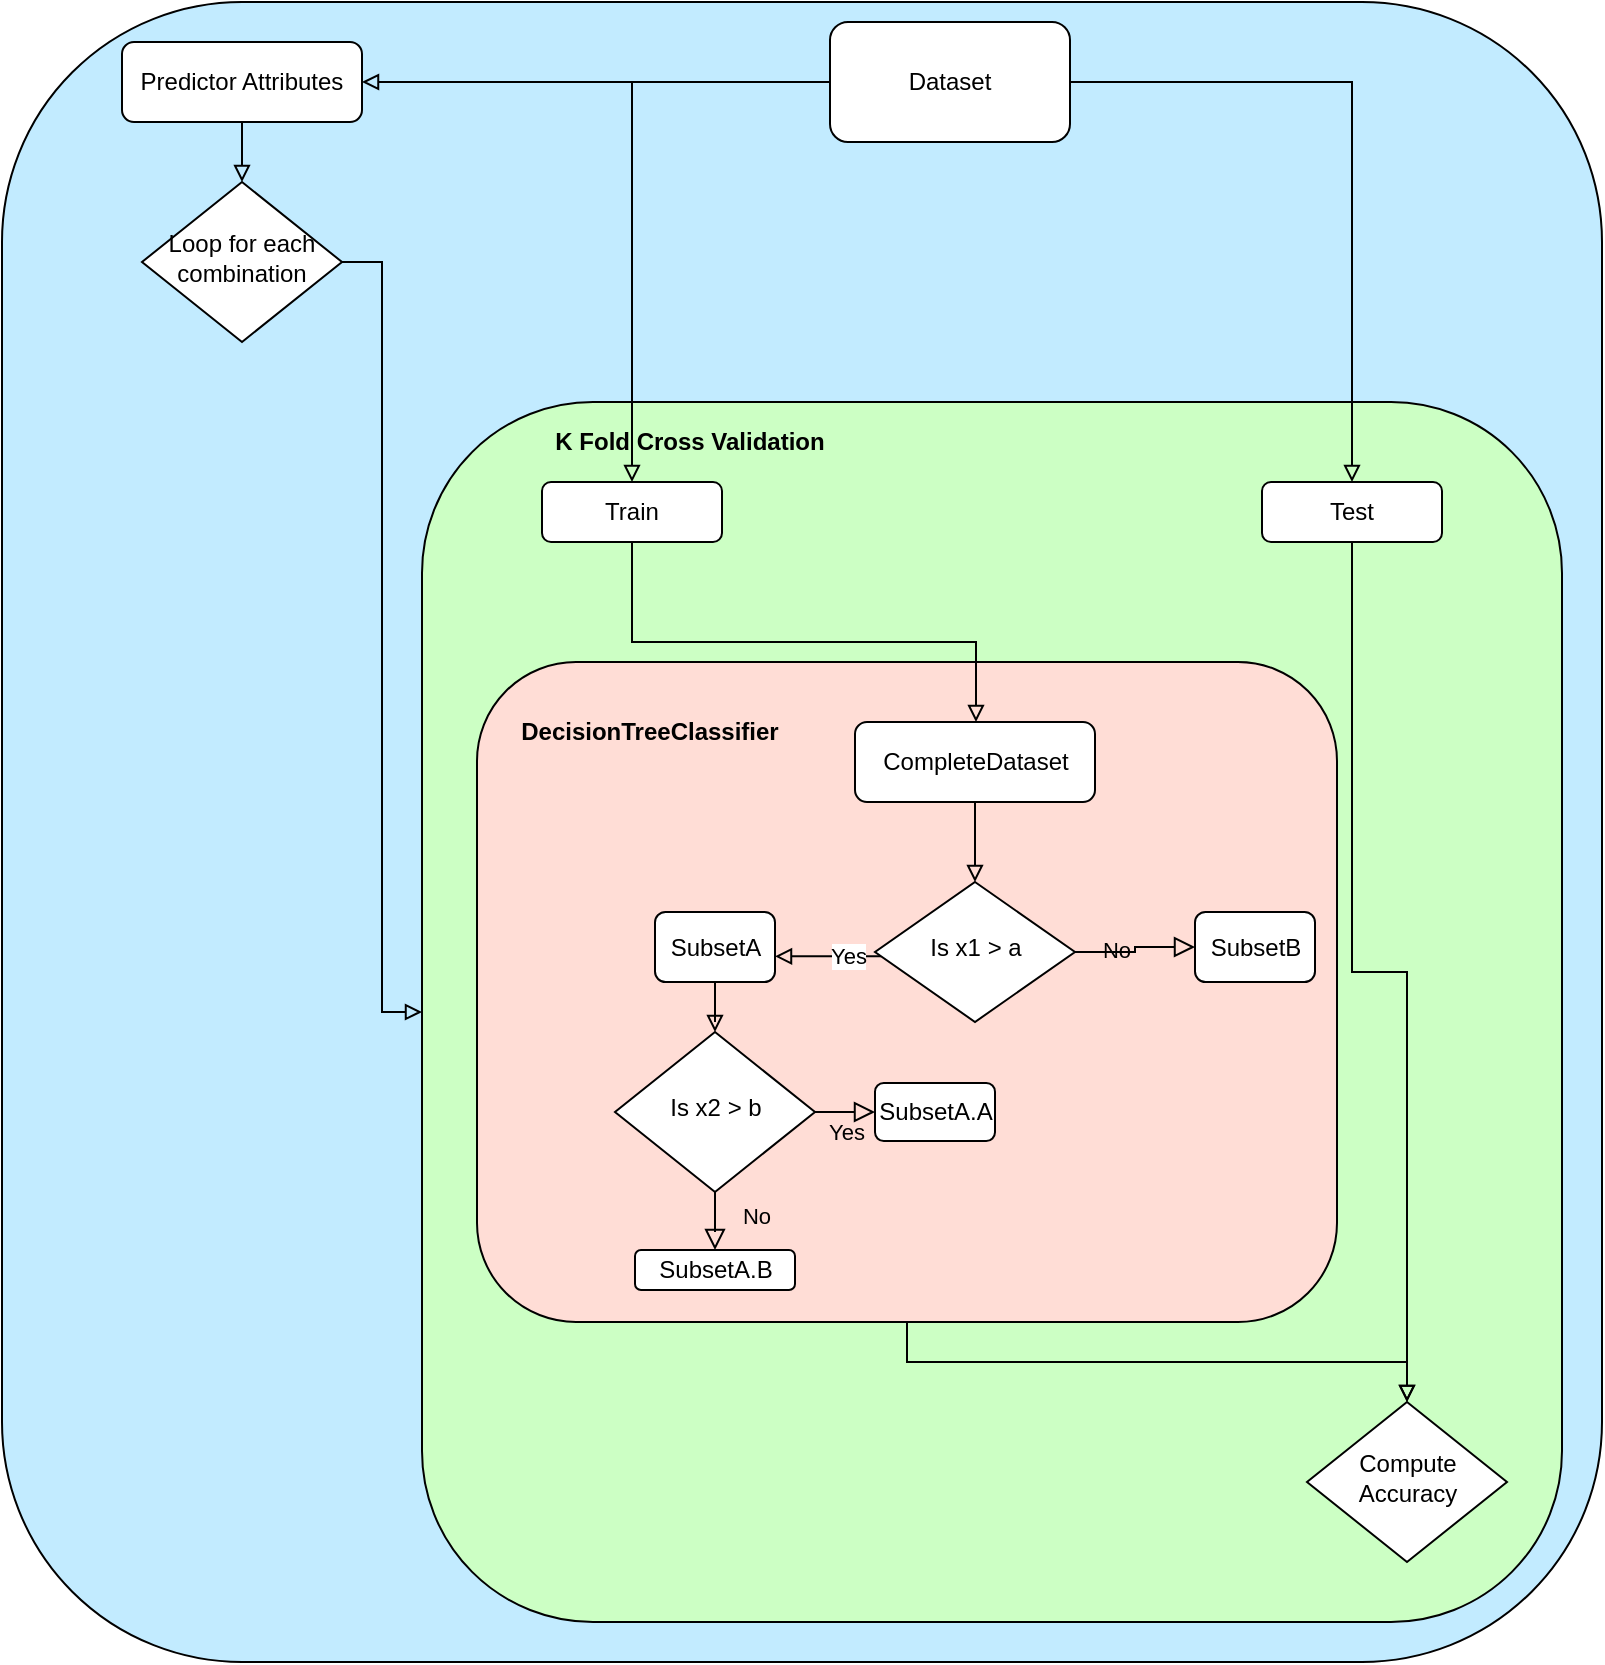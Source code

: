 <mxfile version="13.8.7" type="device"><diagram id="C5RBs43oDa-KdzZeNtuy" name="Page-1"><mxGraphModel dx="2749" dy="1016" grid="1" gridSize="10" guides="1" tooltips="1" connect="1" arrows="1" fold="1" page="1" pageScale="1" pageWidth="827" pageHeight="1169" math="0" shadow="0"><root><mxCell id="WIyWlLk6GJQsqaUBKTNV-0"/><mxCell id="WIyWlLk6GJQsqaUBKTNV-1" parent="WIyWlLk6GJQsqaUBKTNV-0"/><mxCell id="SxMegP-qaPXdinRGeoQH-42" value="" style="rounded=1;whiteSpace=wrap;html=1;fillColor=#C2EBFF;" vertex="1" parent="WIyWlLk6GJQsqaUBKTNV-1"><mxGeometry width="800" height="830" as="geometry"/></mxCell><mxCell id="SxMegP-qaPXdinRGeoQH-16" value="" style="rounded=1;whiteSpace=wrap;html=1;fillColor=#CCFFC4;" vertex="1" parent="WIyWlLk6GJQsqaUBKTNV-1"><mxGeometry x="210" y="200" width="570" height="610" as="geometry"/></mxCell><mxCell id="SxMegP-qaPXdinRGeoQH-7" value="&lt;div&gt;&lt;/div&gt;" style="rounded=1;whiteSpace=wrap;html=1;align=left;fillColor=#FFDDD6;" vertex="1" parent="WIyWlLk6GJQsqaUBKTNV-1"><mxGeometry x="237.5" y="330" width="430" height="330" as="geometry"/></mxCell><mxCell id="SxMegP-qaPXdinRGeoQH-37" style="edgeStyle=orthogonalEdgeStyle;rounded=0;orthogonalLoop=1;jettySize=auto;html=1;entryX=0.5;entryY=0;entryDx=0;entryDy=0;startArrow=none;startFill=0;endArrow=block;endFill=0;" edge="1" parent="WIyWlLk6GJQsqaUBKTNV-1" source="WIyWlLk6GJQsqaUBKTNV-3" target="WIyWlLk6GJQsqaUBKTNV-6"><mxGeometry relative="1" as="geometry"/></mxCell><mxCell id="WIyWlLk6GJQsqaUBKTNV-3" value="CompleteDataset" style="rounded=1;whiteSpace=wrap;html=1;fontSize=12;glass=0;strokeWidth=1;shadow=0;" parent="WIyWlLk6GJQsqaUBKTNV-1" vertex="1"><mxGeometry x="426.5" y="360" width="120" height="40" as="geometry"/></mxCell><mxCell id="WIyWlLk6GJQsqaUBKTNV-5" value="No" style="edgeStyle=orthogonalEdgeStyle;rounded=0;html=1;jettySize=auto;orthogonalLoop=1;fontSize=11;endArrow=block;endFill=0;endSize=8;strokeWidth=1;shadow=0;labelBackgroundColor=none;" parent="WIyWlLk6GJQsqaUBKTNV-1" source="WIyWlLk6GJQsqaUBKTNV-6" target="WIyWlLk6GJQsqaUBKTNV-7" edge="1"><mxGeometry y="10" relative="1" as="geometry"><mxPoint as="offset"/></mxGeometry></mxCell><mxCell id="SxMegP-qaPXdinRGeoQH-4" style="edgeStyle=orthogonalEdgeStyle;rounded=0;orthogonalLoop=1;jettySize=auto;html=1;entryX=1;entryY=0.633;entryDx=0;entryDy=0;entryPerimeter=0;endArrow=block;endFill=0;" edge="1" parent="WIyWlLk6GJQsqaUBKTNV-1" source="WIyWlLk6GJQsqaUBKTNV-6" target="SxMegP-qaPXdinRGeoQH-0"><mxGeometry relative="1" as="geometry"><Array as="points"><mxPoint x="486" y="477"/></Array></mxGeometry></mxCell><mxCell id="SxMegP-qaPXdinRGeoQH-5" value="Yes" style="edgeLabel;html=1;align=center;verticalAlign=middle;resizable=0;points=[];" vertex="1" connectable="0" parent="SxMegP-qaPXdinRGeoQH-4"><mxGeometry x="-0.382" relative="1" as="geometry"><mxPoint as="offset"/></mxGeometry></mxCell><mxCell id="WIyWlLk6GJQsqaUBKTNV-6" value="Is x1 &amp;gt; a" style="rhombus;whiteSpace=wrap;html=1;shadow=0;fontFamily=Helvetica;fontSize=12;align=center;strokeWidth=1;spacing=6;spacingTop=-4;" parent="WIyWlLk6GJQsqaUBKTNV-1" vertex="1"><mxGeometry x="436.5" y="440" width="100" height="70" as="geometry"/></mxCell><mxCell id="WIyWlLk6GJQsqaUBKTNV-7" value="SubsetB&lt;br&gt;" style="rounded=1;whiteSpace=wrap;html=1;fontSize=12;glass=0;strokeWidth=1;shadow=0;" parent="WIyWlLk6GJQsqaUBKTNV-1" vertex="1"><mxGeometry x="596.5" y="455" width="60" height="35" as="geometry"/></mxCell><mxCell id="WIyWlLk6GJQsqaUBKTNV-8" value="No" style="rounded=0;html=1;jettySize=auto;orthogonalLoop=1;fontSize=11;endArrow=block;endFill=0;endSize=8;strokeWidth=1;shadow=0;labelBackgroundColor=none;edgeStyle=orthogonalEdgeStyle;" parent="WIyWlLk6GJQsqaUBKTNV-1" source="WIyWlLk6GJQsqaUBKTNV-10" target="WIyWlLk6GJQsqaUBKTNV-11" edge="1"><mxGeometry x="0.333" y="20" relative="1" as="geometry"><mxPoint as="offset"/></mxGeometry></mxCell><mxCell id="WIyWlLk6GJQsqaUBKTNV-9" value="Yes" style="edgeStyle=orthogonalEdgeStyle;rounded=0;html=1;jettySize=auto;orthogonalLoop=1;fontSize=11;endArrow=block;endFill=0;endSize=8;strokeWidth=1;shadow=0;labelBackgroundColor=none;" parent="WIyWlLk6GJQsqaUBKTNV-1" source="WIyWlLk6GJQsqaUBKTNV-10" target="WIyWlLk6GJQsqaUBKTNV-12" edge="1"><mxGeometry y="10" relative="1" as="geometry"><mxPoint as="offset"/></mxGeometry></mxCell><mxCell id="WIyWlLk6GJQsqaUBKTNV-10" value="Is x2 &amp;gt; b" style="rhombus;whiteSpace=wrap;html=1;shadow=0;fontFamily=Helvetica;fontSize=12;align=center;strokeWidth=1;spacing=6;spacingTop=-4;" parent="WIyWlLk6GJQsqaUBKTNV-1" vertex="1"><mxGeometry x="306.5" y="515" width="100" height="80" as="geometry"/></mxCell><mxCell id="WIyWlLk6GJQsqaUBKTNV-11" value="SubsetA.B" style="rounded=1;whiteSpace=wrap;html=1;fontSize=12;glass=0;strokeWidth=1;shadow=0;" parent="WIyWlLk6GJQsqaUBKTNV-1" vertex="1"><mxGeometry x="316.5" y="624" width="80" height="20" as="geometry"/></mxCell><mxCell id="WIyWlLk6GJQsqaUBKTNV-12" value="SubsetA.A" style="rounded=1;whiteSpace=wrap;html=1;fontSize=12;glass=0;strokeWidth=1;shadow=0;" parent="WIyWlLk6GJQsqaUBKTNV-1" vertex="1"><mxGeometry x="436.5" y="540.5" width="60" height="29" as="geometry"/></mxCell><mxCell id="SxMegP-qaPXdinRGeoQH-3" style="edgeStyle=orthogonalEdgeStyle;rounded=0;orthogonalLoop=1;jettySize=auto;html=1;entryX=0.5;entryY=0;entryDx=0;entryDy=0;endArrow=block;endFill=0;" edge="1" parent="WIyWlLk6GJQsqaUBKTNV-1" source="SxMegP-qaPXdinRGeoQH-0" target="WIyWlLk6GJQsqaUBKTNV-10"><mxGeometry relative="1" as="geometry"/></mxCell><mxCell id="SxMegP-qaPXdinRGeoQH-0" value="SubsetA" style="rounded=1;whiteSpace=wrap;html=1;" vertex="1" parent="WIyWlLk6GJQsqaUBKTNV-1"><mxGeometry x="326.5" y="455" width="60" height="35" as="geometry"/></mxCell><mxCell id="SxMegP-qaPXdinRGeoQH-8" value="&lt;b&gt;DecisionTreeClassifier&lt;/b&gt;" style="text;html=1;strokeColor=none;fillColor=none;align=center;verticalAlign=middle;whiteSpace=wrap;rounded=0;" vertex="1" parent="WIyWlLk6GJQsqaUBKTNV-1"><mxGeometry x="254" y="350" width="140" height="30" as="geometry"/></mxCell><mxCell id="SxMegP-qaPXdinRGeoQH-14" style="edgeStyle=orthogonalEdgeStyle;rounded=0;orthogonalLoop=1;jettySize=auto;html=1;endArrow=block;endFill=0;" edge="1" parent="WIyWlLk6GJQsqaUBKTNV-1" source="SxMegP-qaPXdinRGeoQH-10" target="SxMegP-qaPXdinRGeoQH-11"><mxGeometry relative="1" as="geometry"/></mxCell><mxCell id="SxMegP-qaPXdinRGeoQH-15" style="edgeStyle=orthogonalEdgeStyle;rounded=0;orthogonalLoop=1;jettySize=auto;html=1;endArrow=block;endFill=0;" edge="1" parent="WIyWlLk6GJQsqaUBKTNV-1" source="SxMegP-qaPXdinRGeoQH-10" target="SxMegP-qaPXdinRGeoQH-12"><mxGeometry relative="1" as="geometry"/></mxCell><mxCell id="SxMegP-qaPXdinRGeoQH-38" style="edgeStyle=orthogonalEdgeStyle;rounded=0;orthogonalLoop=1;jettySize=auto;html=1;entryX=1;entryY=0.5;entryDx=0;entryDy=0;startArrow=none;startFill=0;endArrow=block;endFill=0;" edge="1" parent="WIyWlLk6GJQsqaUBKTNV-1" source="SxMegP-qaPXdinRGeoQH-10" target="SxMegP-qaPXdinRGeoQH-26"><mxGeometry relative="1" as="geometry"/></mxCell><mxCell id="SxMegP-qaPXdinRGeoQH-10" value="Dataset" style="rounded=1;whiteSpace=wrap;html=1;" vertex="1" parent="WIyWlLk6GJQsqaUBKTNV-1"><mxGeometry x="414" y="10" width="120" height="60" as="geometry"/></mxCell><mxCell id="SxMegP-qaPXdinRGeoQH-18" style="edgeStyle=orthogonalEdgeStyle;rounded=0;orthogonalLoop=1;jettySize=auto;html=1;endArrow=block;endFill=0;" edge="1" parent="WIyWlLk6GJQsqaUBKTNV-1" source="SxMegP-qaPXdinRGeoQH-11" target="WIyWlLk6GJQsqaUBKTNV-3"><mxGeometry relative="1" as="geometry"><Array as="points"><mxPoint x="315" y="320"/><mxPoint x="487" y="320"/></Array></mxGeometry></mxCell><mxCell id="SxMegP-qaPXdinRGeoQH-11" value="Train" style="rounded=1;whiteSpace=wrap;html=1;" vertex="1" parent="WIyWlLk6GJQsqaUBKTNV-1"><mxGeometry x="270" y="240" width="90" height="30" as="geometry"/></mxCell><mxCell id="SxMegP-qaPXdinRGeoQH-24" style="edgeStyle=orthogonalEdgeStyle;rounded=0;orthogonalLoop=1;jettySize=auto;html=1;startArrow=none;startFill=0;endArrow=block;endFill=0;" edge="1" parent="WIyWlLk6GJQsqaUBKTNV-1" source="SxMegP-qaPXdinRGeoQH-12" target="SxMegP-qaPXdinRGeoQH-22"><mxGeometry relative="1" as="geometry"/></mxCell><mxCell id="SxMegP-qaPXdinRGeoQH-12" value="Test" style="rounded=1;whiteSpace=wrap;html=1;" vertex="1" parent="WIyWlLk6GJQsqaUBKTNV-1"><mxGeometry x="630" y="240" width="90" height="30" as="geometry"/></mxCell><mxCell id="SxMegP-qaPXdinRGeoQH-17" value="&lt;b&gt;K Fold Cross Validation&lt;/b&gt;" style="text;html=1;strokeColor=none;fillColor=none;align=center;verticalAlign=middle;whiteSpace=wrap;rounded=0;" vertex="1" parent="WIyWlLk6GJQsqaUBKTNV-1"><mxGeometry x="274" y="210" width="140" height="20" as="geometry"/></mxCell><mxCell id="SxMegP-qaPXdinRGeoQH-23" style="edgeStyle=orthogonalEdgeStyle;rounded=0;orthogonalLoop=1;jettySize=auto;html=1;endArrow=none;endFill=0;startArrow=block;startFill=0;" edge="1" parent="WIyWlLk6GJQsqaUBKTNV-1" source="SxMegP-qaPXdinRGeoQH-22" target="SxMegP-qaPXdinRGeoQH-7"><mxGeometry relative="1" as="geometry"/></mxCell><mxCell id="SxMegP-qaPXdinRGeoQH-22" value="Compute Accuracy" style="rhombus;whiteSpace=wrap;html=1;shadow=0;fontFamily=Helvetica;fontSize=12;align=center;strokeWidth=1;spacing=6;spacingTop=-4;" vertex="1" parent="WIyWlLk6GJQsqaUBKTNV-1"><mxGeometry x="652.5" y="700" width="100" height="80" as="geometry"/></mxCell><mxCell id="SxMegP-qaPXdinRGeoQH-40" style="edgeStyle=orthogonalEdgeStyle;rounded=0;orthogonalLoop=1;jettySize=auto;html=1;entryX=0.5;entryY=0;entryDx=0;entryDy=0;startArrow=none;startFill=0;endArrow=block;endFill=0;" edge="1" parent="WIyWlLk6GJQsqaUBKTNV-1" source="SxMegP-qaPXdinRGeoQH-26" target="SxMegP-qaPXdinRGeoQH-39"><mxGeometry relative="1" as="geometry"/></mxCell><mxCell id="SxMegP-qaPXdinRGeoQH-26" value="Predictor Attributes" style="rounded=1;whiteSpace=wrap;html=1;" vertex="1" parent="WIyWlLk6GJQsqaUBKTNV-1"><mxGeometry x="60" y="20" width="120" height="40" as="geometry"/></mxCell><mxCell id="SxMegP-qaPXdinRGeoQH-41" style="edgeStyle=orthogonalEdgeStyle;rounded=0;orthogonalLoop=1;jettySize=auto;html=1;entryX=0;entryY=0.5;entryDx=0;entryDy=0;startArrow=none;startFill=0;endArrow=block;endFill=0;" edge="1" parent="WIyWlLk6GJQsqaUBKTNV-1" source="SxMegP-qaPXdinRGeoQH-39" target="SxMegP-qaPXdinRGeoQH-16"><mxGeometry relative="1" as="geometry"/></mxCell><mxCell id="SxMegP-qaPXdinRGeoQH-39" value="Loop for each combination" style="rhombus;whiteSpace=wrap;html=1;shadow=0;fontFamily=Helvetica;fontSize=12;align=center;strokeWidth=1;spacing=6;spacingTop=-4;" vertex="1" parent="WIyWlLk6GJQsqaUBKTNV-1"><mxGeometry x="70" y="90" width="100" height="80" as="geometry"/></mxCell></root></mxGraphModel></diagram></mxfile>